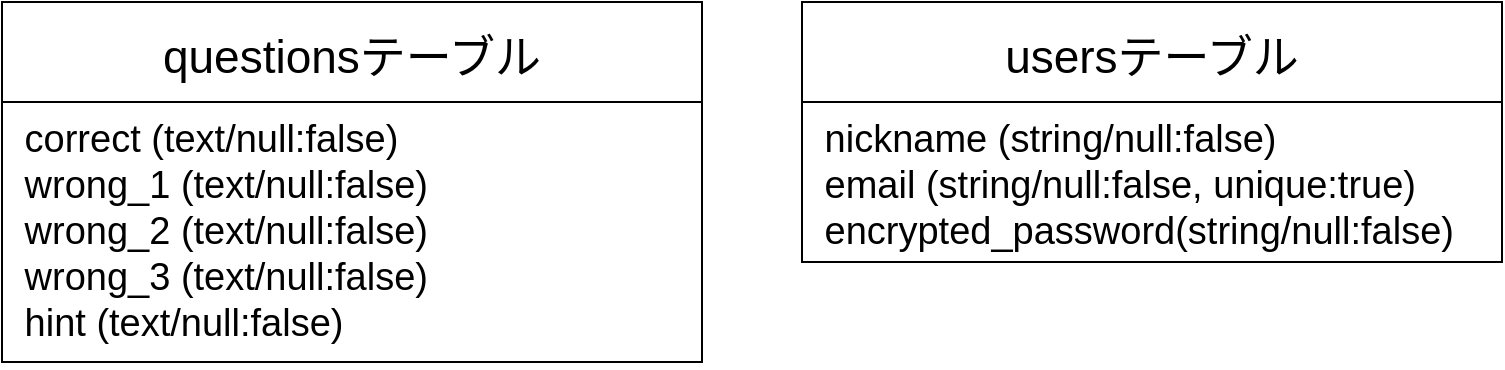 <mxfile>
    <diagram id="jbGmL9YxVnOamzZTJySp" name="ページ1">
        <mxGraphModel dx="766" dy="785" grid="1" gridSize="10" guides="1" tooltips="1" connect="1" arrows="1" fold="1" page="1" pageScale="1" pageWidth="1169" pageHeight="827" math="0" shadow="0">
            <root>
                <mxCell id="0"/>
                <mxCell id="1" parent="0"/>
                <mxCell id="12" value="questionsテーブル" style="swimlane;fontStyle=0;childLayout=stackLayout;horizontal=1;startSize=50;horizontalStack=0;resizeParent=1;resizeParentMax=0;resizeLast=0;collapsible=1;marginBottom=0;align=center;fontSize=23;" parent="1" vertex="1">
                    <mxGeometry x="40" y="41" width="350" height="180" as="geometry"/>
                </mxCell>
                <mxCell id="13" value=" correct (text/null:false)&#10; wrong_1 (text/null:false)&#10; wrong_2 (text/null:false)&#10; wrong_3 (text/null:false)&#10; hint (text/null:false)" style="text;strokeColor=none;fillColor=none;spacingLeft=4;spacingRight=4;overflow=hidden;rotatable=0;points=[[0,0.5],[1,0.5]];portConstraint=eastwest;fontSize=19;" parent="12" vertex="1">
                    <mxGeometry y="50" width="350" height="130" as="geometry"/>
                </mxCell>
                <mxCell id="15" value="usersテーブル" style="swimlane;fontStyle=0;childLayout=stackLayout;horizontal=1;startSize=50;horizontalStack=0;resizeParent=1;resizeParentMax=0;resizeLast=0;collapsible=1;marginBottom=0;align=center;fontSize=23;" parent="1" vertex="1">
                    <mxGeometry x="440" y="41" width="350" height="130" as="geometry"/>
                </mxCell>
                <mxCell id="16" value=" nickname (string/null:false)&#10; email (string/null:false, unique:true)&#10; encrypted_password(string/null:false)" style="text;strokeColor=none;fillColor=none;spacingLeft=4;spacingRight=4;overflow=hidden;rotatable=0;points=[[0,0.5],[1,0.5]];portConstraint=eastwest;fontSize=19;" parent="15" vertex="1">
                    <mxGeometry y="50" width="350" height="80" as="geometry"/>
                </mxCell>
            </root>
        </mxGraphModel>
    </diagram>
</mxfile>